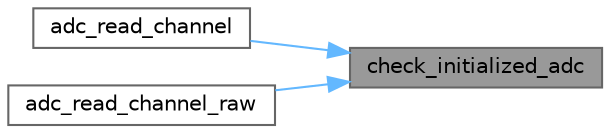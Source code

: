 digraph "check_initialized_adc"
{
 // LATEX_PDF_SIZE
  bgcolor="transparent";
  edge [fontname=Helvetica,fontsize=10,labelfontname=Helvetica,labelfontsize=10];
  node [fontname=Helvetica,fontsize=10,shape=box,height=0.2,width=0.4];
  rankdir="RL";
  Node1 [id="Node000001",label="check_initialized_adc",height=0.2,width=0.4,color="gray40", fillcolor="grey60", style="filled", fontcolor="black",tooltip=" "];
  Node1 -> Node2 [id="edge1_Node000001_Node000002",dir="back",color="steelblue1",style="solid",tooltip=" "];
  Node2 [id="Node000002",label="adc_read_channel",height=0.2,width=0.4,color="grey40", fillcolor="white", style="filled",URL="$group__ADC.html#ga3b240634d5b05f4081287644d6a8a60d",tooltip=" "];
  Node1 -> Node3 [id="edge2_Node000001_Node000003",dir="back",color="steelblue1",style="solid",tooltip=" "];
  Node3 [id="Node000003",label="adc_read_channel_raw",height=0.2,width=0.4,color="grey40", fillcolor="white", style="filled",URL="$group__ADC.html#ga6445090781b49f628c788ba3d9745853",tooltip=" "];
}
